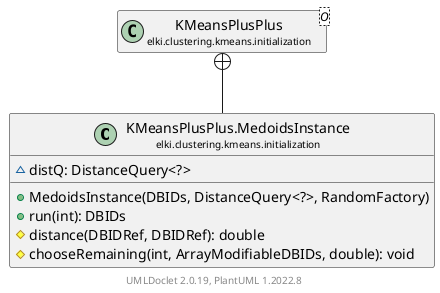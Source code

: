 @startuml
    remove .*\.(Instance|Par|Parameterizer|Factory)$
    set namespaceSeparator none
    hide empty fields
    hide empty methods

    class "<size:14>KMeansPlusPlus.MedoidsInstance\n<size:10>elki.clustering.kmeans.initialization" as elki.clustering.kmeans.initialization.KMeansPlusPlus.MedoidsInstance [[KMeansPlusPlus.MedoidsInstance.html]] {
        ~distQ: DistanceQuery<?>
        +MedoidsInstance(DBIDs, DistanceQuery<?>, RandomFactory)
        +run(int): DBIDs
        #distance(DBIDRef, DBIDRef): double
        #chooseRemaining(int, ArrayModifiableDBIDs, double): void
    }

    abstract class "<size:14>KMeansPlusPlus.Instance\n<size:10>elki.clustering.kmeans.initialization" as elki.clustering.kmeans.initialization.KMeansPlusPlus.Instance<DBIDRef> [[KMeansPlusPlus.Instance.html]] {
        {abstract} #distance(DBIDRef, DBIDRef): double
    }
    class "<size:14>KMeansPlusPlus\n<size:10>elki.clustering.kmeans.initialization" as elki.clustering.kmeans.initialization.KMeansPlusPlus<O> [[KMeansPlusPlus.html]]

    elki.clustering.kmeans.initialization.KMeansPlusPlus.Instance <|-- elki.clustering.kmeans.initialization.KMeansPlusPlus.MedoidsInstance
    elki.clustering.kmeans.initialization.KMeansPlusPlus +-- elki.clustering.kmeans.initialization.KMeansPlusPlus.MedoidsInstance

    center footer UMLDoclet 2.0.19, PlantUML 1.2022.8
@enduml
